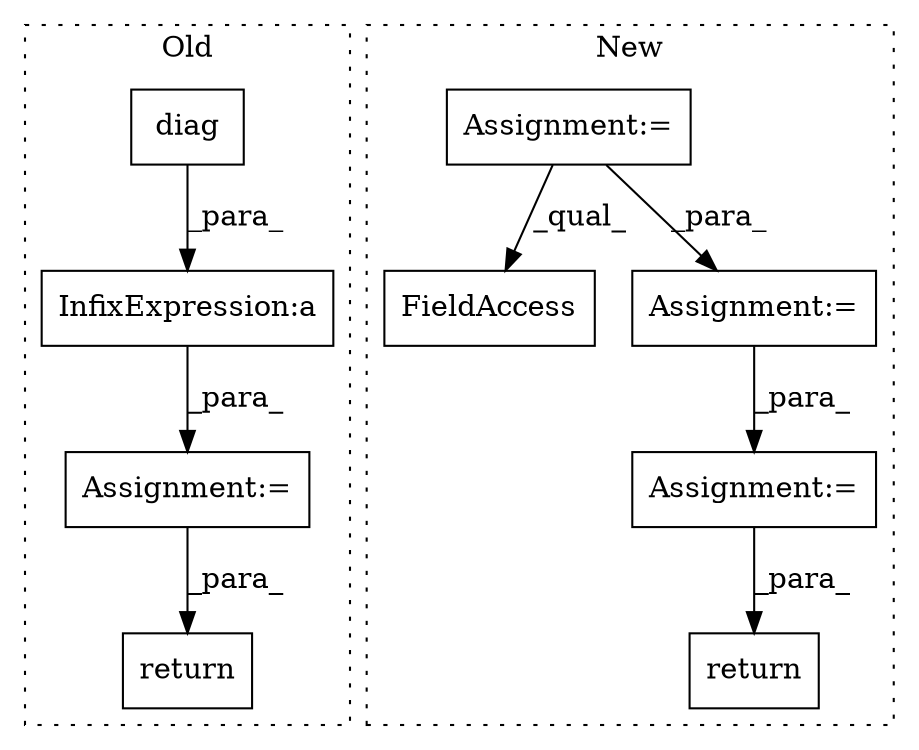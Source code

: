 digraph G {
subgraph cluster0 {
1 [label="diag" a="32" s="4006" l="6" shape="box"];
3 [label="return" a="41" s="4303" l="7" shape="box"];
5 [label="Assignment:=" a="7" s="3986" l="1" shape="box"];
7 [label="InfixExpression:a" a="27" s="4012" l="3" shape="box"];
label = "Old";
style="dotted";
}
subgraph cluster1 {
2 [label="return" a="41" s="4385" l="7" shape="box"];
4 [label="Assignment:=" a="7" s="3639" l="4" shape="box"];
6 [label="FieldAccess" a="22" s="3821" l="8" shape="box"];
8 [label="Assignment:=" a="7" s="3952" l="1" shape="box"];
9 [label="Assignment:=" a="7" s="3771" l="1" shape="box"];
label = "New";
style="dotted";
}
1 -> 7 [label="_para_"];
4 -> 6 [label="_qual_"];
4 -> 9 [label="_para_"];
5 -> 3 [label="_para_"];
7 -> 5 [label="_para_"];
8 -> 2 [label="_para_"];
9 -> 8 [label="_para_"];
}